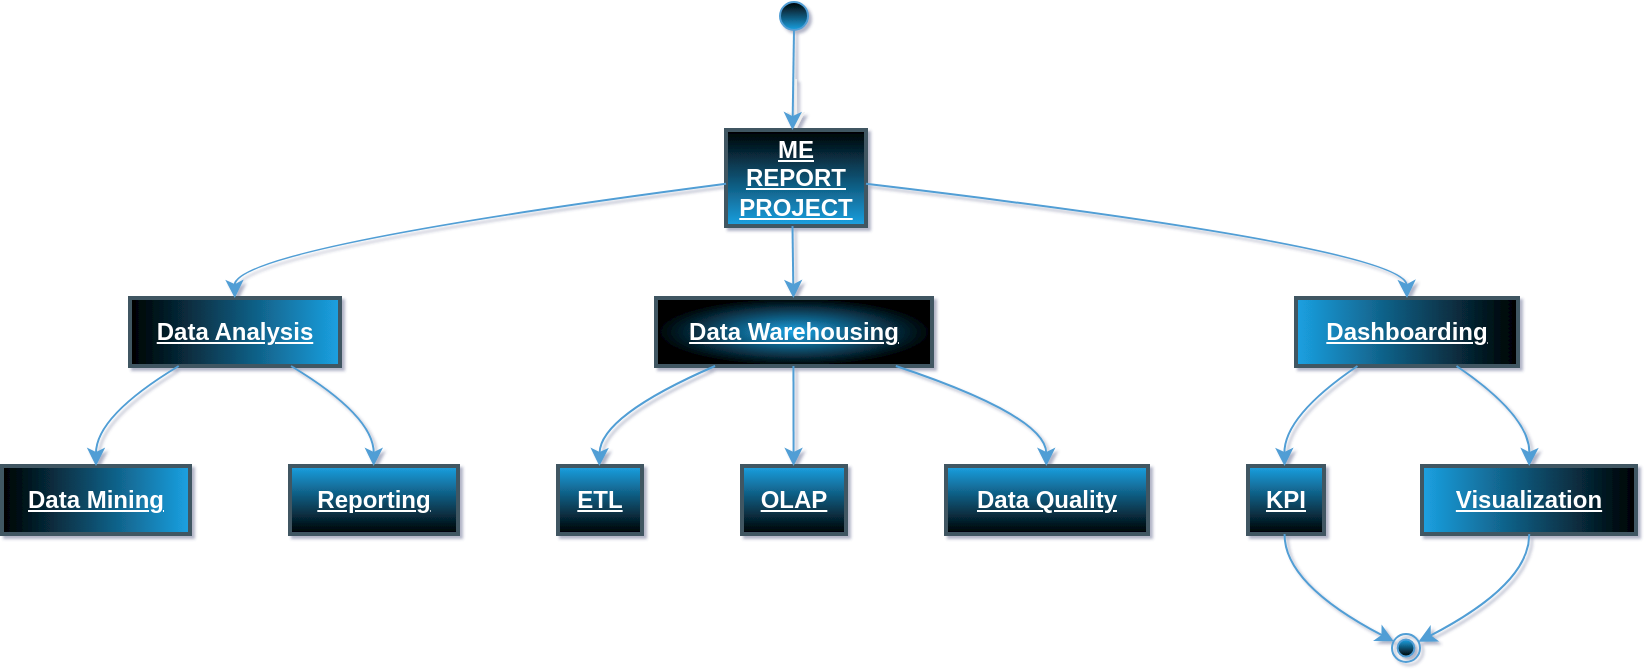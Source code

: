 <mxfile version="21.1.4" type="github">
  <diagram name="Page-1" id="t7jyOZ03Npj0vweh9NhF">
    <mxGraphModel dx="830" dy="486" grid="0" gridSize="10" guides="1" tooltips="1" connect="1" arrows="1" fold="1" page="1" pageScale="1" pageWidth="850" pageHeight="1100" background="none" math="0" shadow="1">
      <root>
        <mxCell id="0" />
        <mxCell id="1" parent="0" />
        <mxCell id="2IcSx2_9CDTS0h-E-XLI-27" value="" style="edgeStyle=orthogonalEdgeStyle;rounded=0;orthogonalLoop=1;jettySize=auto;html=1;strokeColor=#EEEEEE;fontColor=#FFFFFF;fontStyle=5" edge="1" parent="1" source="2" target="3">
          <mxGeometry relative="1" as="geometry" />
        </mxCell>
        <mxCell id="2" value="" style="ellipse;rounded=0;labelBackgroundColor=none;fillColor=#1ba1e2;strokeColor=#519ed5;fontColor=#ffffff;gradientColor=default;gradientDirection=north;fontStyle=5" parent="1" vertex="1">
          <mxGeometry x="397" y="8" width="14" height="14" as="geometry" />
        </mxCell>
        <mxCell id="3" value="ME REPORT PROJECT" style="rounded=0;absoluteArcSize=1;arcSize=14;whiteSpace=wrap;strokeWidth=2;labelBackgroundColor=none;fillColor=#1ba1e2;strokeColor=#415762;fontColor=#ffffff;gradientColor=default;gradientDirection=north;fontStyle=5" parent="1" vertex="1">
          <mxGeometry x="370" y="72" width="70" height="48" as="geometry" />
        </mxCell>
        <mxCell id="4" value="Data Analysis" style="rounded=0;absoluteArcSize=1;arcSize=14;whiteSpace=wrap;strokeWidth=2;labelBackgroundColor=none;fillColor=#1ba1e2;strokeColor=#415762;fontColor=#ffffff;gradientColor=default;gradientDirection=west;fontStyle=5" parent="1" vertex="1">
          <mxGeometry x="72" y="156" width="105" height="34" as="geometry" />
        </mxCell>
        <mxCell id="5" value="Data Mining" style="rounded=0;absoluteArcSize=1;arcSize=14;whiteSpace=wrap;strokeWidth=2;labelBackgroundColor=none;fillColor=#1ba1e2;strokeColor=#415762;fontColor=#ffffff;gradientColor=default;gradientDirection=west;fontStyle=5" parent="1" vertex="1">
          <mxGeometry x="8" y="240" width="94" height="34" as="geometry" />
        </mxCell>
        <mxCell id="6" value="Reporting" style="rounded=0;absoluteArcSize=1;arcSize=14;whiteSpace=wrap;strokeWidth=2;labelBackgroundColor=none;fillColor=#1ba1e2;strokeColor=#415762;fontColor=#ffffff;gradientColor=default;fontStyle=5" parent="1" vertex="1">
          <mxGeometry x="152" y="240" width="84" height="34" as="geometry" />
        </mxCell>
        <mxCell id="7" value="Data Warehousing" style="rounded=0;absoluteArcSize=1;arcSize=14;whiteSpace=wrap;strokeWidth=2;labelBackgroundColor=none;fillColor=#1ba1e2;strokeColor=#415762;fontColor=#ffffff;gradientColor=default;gradientDirection=radial;fontStyle=5" parent="1" vertex="1">
          <mxGeometry x="335" y="156" width="138" height="34" as="geometry" />
        </mxCell>
        <mxCell id="8" value="ETL" style="rounded=0;absoluteArcSize=1;arcSize=14;whiteSpace=wrap;strokeWidth=2;labelBackgroundColor=none;fillColor=#1ba1e2;strokeColor=#415762;fontColor=#ffffff;gradientColor=default;fontStyle=5" parent="1" vertex="1">
          <mxGeometry x="286" y="240" width="42" height="34" as="geometry" />
        </mxCell>
        <mxCell id="9" value="OLAP" style="rounded=0;absoluteArcSize=1;arcSize=14;whiteSpace=wrap;strokeWidth=2;labelBackgroundColor=none;fillColor=#1ba1e2;strokeColor=#415762;fontColor=#ffffff;gradientColor=default;fontStyle=5" parent="1" vertex="1">
          <mxGeometry x="378" y="240" width="52" height="34" as="geometry" />
        </mxCell>
        <mxCell id="10" value="Data Quality" style="rounded=0;absoluteArcSize=1;arcSize=14;whiteSpace=wrap;strokeWidth=2;labelBackgroundColor=none;fillColor=#1ba1e2;strokeColor=#415762;fontColor=#ffffff;gradientColor=default;fontStyle=5" parent="1" vertex="1">
          <mxGeometry x="480" y="240" width="101" height="34" as="geometry" />
        </mxCell>
        <mxCell id="11" value="Dashboarding" style="rounded=0;absoluteArcSize=1;arcSize=14;whiteSpace=wrap;strokeWidth=2;labelBackgroundColor=none;fillColor=#1ba1e2;strokeColor=#415762;fontColor=#ffffff;gradientColor=default;gradientDirection=east;fontStyle=5" parent="1" vertex="1">
          <mxGeometry x="655" y="156" width="111" height="34" as="geometry" />
        </mxCell>
        <mxCell id="12" value="KPI" style="rounded=0;absoluteArcSize=1;arcSize=14;whiteSpace=wrap;strokeWidth=2;labelBackgroundColor=none;fillColor=#1ba1e2;strokeColor=#415762;fontColor=#ffffff;gradientColor=default;fontStyle=5" parent="1" vertex="1">
          <mxGeometry x="631" y="240" width="38" height="34" as="geometry" />
        </mxCell>
        <mxCell id="13" value="Visualization" style="rounded=0;absoluteArcSize=1;arcSize=14;whiteSpace=wrap;strokeWidth=2;labelBackgroundColor=none;fillColor=#1ba1e2;strokeColor=#415762;fontColor=#ffffff;gradientColor=default;gradientDirection=east;fontStyle=5" parent="1" vertex="1">
          <mxGeometry x="718" y="240" width="107" height="34" as="geometry" />
        </mxCell>
        <mxCell id="14" value="" style="ellipse;shape=endState;rounded=0;labelBackgroundColor=none;fillColor=#1ba1e2;strokeColor=#519ed5;fontColor=#ffffff;gradientColor=default;fontStyle=5" parent="1" vertex="1">
          <mxGeometry x="703" y="324" width="14" height="14" as="geometry" />
        </mxCell>
        <mxCell id="15" value="" style="curved=1;startArrow=none;;exitX=0.485;exitY=1;entryX=0.475;entryY=0;rounded=0;labelBackgroundColor=none;fontColor=default;fillColor=#1ba1e2;strokeColor=#519ed5;fontStyle=5" parent="1" source="2" target="3" edge="1">
          <mxGeometry relative="1" as="geometry">
            <Array as="points" />
          </mxGeometry>
        </mxCell>
        <mxCell id="16" value="" style="curved=1;startArrow=none;;exitX=-0.016;exitY=0.563;entryX=0.499;entryY=0;rounded=0;labelBackgroundColor=none;fontColor=default;fillColor=#1ba1e2;strokeColor=#519ed5;fontStyle=5" parent="1" source="3" target="4" edge="1">
          <mxGeometry relative="1" as="geometry">
            <Array as="points">
              <mxPoint x="124" y="131" />
            </Array>
          </mxGeometry>
        </mxCell>
        <mxCell id="17" value="" style="curved=1;startArrow=none;;exitX=0.232;exitY=1;entryX=0.5;entryY=0;rounded=0;labelBackgroundColor=none;fontColor=default;fillColor=#1ba1e2;strokeColor=#519ed5;fontStyle=5" parent="1" source="4" target="5" edge="1">
          <mxGeometry relative="1" as="geometry">
            <Array as="points">
              <mxPoint x="55" y="215" />
            </Array>
          </mxGeometry>
        </mxCell>
        <mxCell id="18" value="" style="curved=1;startArrow=none;;exitX=0.767;exitY=1;entryX=0.498;entryY=0;rounded=0;labelBackgroundColor=none;fontColor=default;fillColor=#1ba1e2;strokeColor=#519ed5;fontStyle=5" parent="1" source="4" target="6" edge="1">
          <mxGeometry relative="1" as="geometry">
            <Array as="points">
              <mxPoint x="194" y="215" />
            </Array>
          </mxGeometry>
        </mxCell>
        <mxCell id="19" value="" style="curved=1;startArrow=none;;exitX=0.475;exitY=1;entryX=0.498;entryY=0;rounded=0;labelBackgroundColor=none;fontColor=default;fillColor=#1ba1e2;strokeColor=#519ed5;fontStyle=5" parent="1" source="3" target="7" edge="1">
          <mxGeometry relative="1" as="geometry">
            <Array as="points" />
          </mxGeometry>
        </mxCell>
        <mxCell id="20" value="" style="curved=1;startArrow=none;;exitX=0.214;exitY=1;entryX=0.493;entryY=0;rounded=0;labelBackgroundColor=none;fontColor=default;fillColor=#1ba1e2;strokeColor=#519ed5;fontStyle=5" parent="1" source="7" target="8" edge="1">
          <mxGeometry relative="1" as="geometry">
            <Array as="points">
              <mxPoint x="307" y="215" />
            </Array>
          </mxGeometry>
        </mxCell>
        <mxCell id="21" value="" style="curved=1;startArrow=none;;exitX=0.498;exitY=1;entryX=0.496;entryY=0;rounded=0;labelBackgroundColor=none;fontColor=default;fillColor=#1ba1e2;strokeColor=#519ed5;fontStyle=5" parent="1" source="7" target="9" edge="1">
          <mxGeometry relative="1" as="geometry">
            <Array as="points" />
          </mxGeometry>
        </mxCell>
        <mxCell id="22" value="" style="curved=1;startArrow=none;;exitX=0.869;exitY=1;entryX=0.497;entryY=0;rounded=0;labelBackgroundColor=none;fontColor=default;fillColor=#1ba1e2;strokeColor=#519ed5;fontStyle=5" parent="1" source="7" target="10" edge="1">
          <mxGeometry relative="1" as="geometry">
            <Array as="points">
              <mxPoint x="530" y="215" />
            </Array>
          </mxGeometry>
        </mxCell>
        <mxCell id="23" value="" style="curved=1;startArrow=none;;exitX=0.967;exitY=0.557;entryX=0.5;entryY=0;rounded=0;labelBackgroundColor=none;fontColor=default;fillColor=#1ba1e2;strokeColor=#519ed5;fontStyle=5" parent="1" source="3" target="11" edge="1">
          <mxGeometry relative="1" as="geometry">
            <Array as="points">
              <mxPoint x="710" y="131" />
            </Array>
          </mxGeometry>
        </mxCell>
        <mxCell id="24" value="" style="curved=1;startArrow=none;;exitX=0.277;exitY=1;entryX=0.481;entryY=0;rounded=0;labelBackgroundColor=none;fontColor=default;fillColor=#1ba1e2;strokeColor=#519ed5;fontStyle=5" parent="1" source="11" target="12" edge="1">
          <mxGeometry relative="1" as="geometry">
            <Array as="points">
              <mxPoint x="649" y="215" />
            </Array>
          </mxGeometry>
        </mxCell>
        <mxCell id="25" value="" style="curved=1;startArrow=none;;exitX=0.723;exitY=1;entryX=0.501;entryY=0;rounded=0;labelBackgroundColor=none;fontColor=default;fillColor=#1ba1e2;strokeColor=#519ed5;fontStyle=5" parent="1" source="11" target="13" edge="1">
          <mxGeometry relative="1" as="geometry">
            <Array as="points">
              <mxPoint x="772" y="215" />
            </Array>
          </mxGeometry>
        </mxCell>
        <mxCell id="26" value="" style="curved=1;startArrow=none;;exitX=0.481;exitY=1;entryX=0.033;entryY=0.238;rounded=0;labelBackgroundColor=none;fontColor=default;fillColor=#1ba1e2;strokeColor=#519ed5;fontStyle=5" parent="1" source="12" target="14" edge="1">
          <mxGeometry relative="1" as="geometry">
            <Array as="points">
              <mxPoint x="649" y="299" />
            </Array>
          </mxGeometry>
        </mxCell>
        <mxCell id="27" value="" style="curved=1;startArrow=none;;exitX=0.501;exitY=1;entryX=1.033;entryY=0.238;rounded=0;labelBackgroundColor=none;fontColor=default;fillColor=#1ba1e2;strokeColor=#519ed5;fontStyle=5" parent="1" source="13" target="14" edge="1">
          <mxGeometry relative="1" as="geometry">
            <Array as="points">
              <mxPoint x="772" y="299" />
            </Array>
          </mxGeometry>
        </mxCell>
      </root>
    </mxGraphModel>
  </diagram>
</mxfile>

